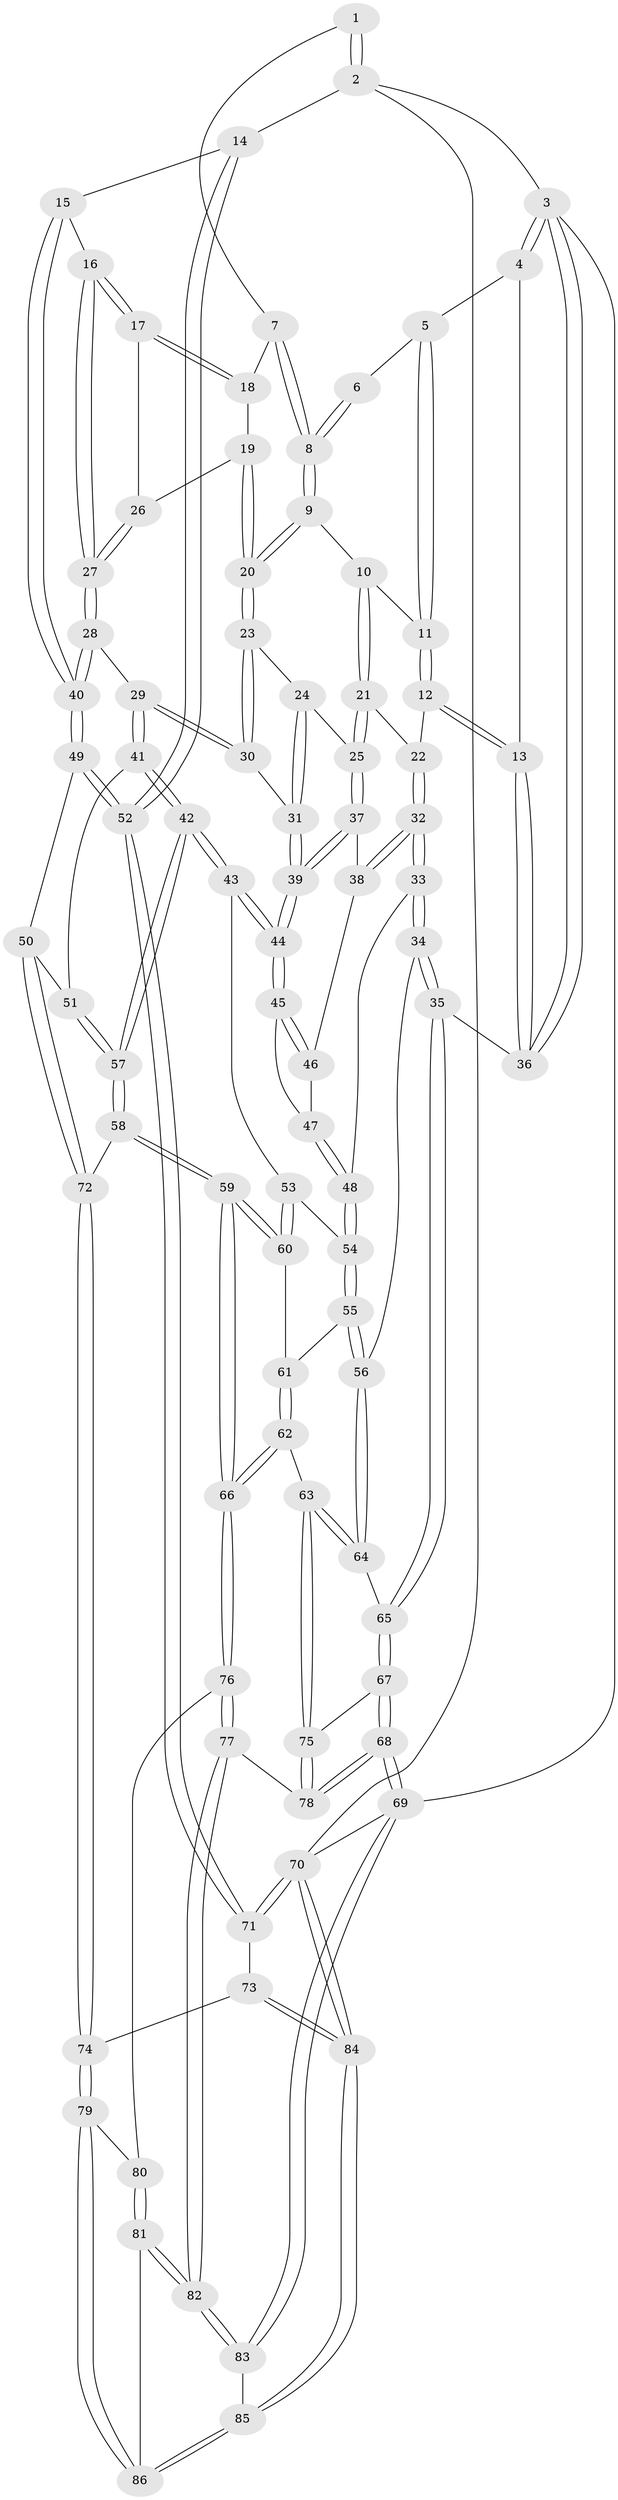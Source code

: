 // coarse degree distribution, {4: 0.5490196078431373, 6: 0.09803921568627451, 3: 0.11764705882352941, 5: 0.23529411764705882}
// Generated by graph-tools (version 1.1) at 2025/42/03/06/25 10:42:26]
// undirected, 86 vertices, 212 edges
graph export_dot {
graph [start="1"]
  node [color=gray90,style=filled];
  1 [pos="+0.7880066647838169+0"];
  2 [pos="+1+0"];
  3 [pos="+0+0"];
  4 [pos="+0.26766634679042495+0"];
  5 [pos="+0.35385413894935147+0"];
  6 [pos="+0.5605867786181109+0"];
  7 [pos="+0.7827314541132445+0"];
  8 [pos="+0.5820576037340205+0.0845385232166902"];
  9 [pos="+0.5818416612292348+0.08780129605141905"];
  10 [pos="+0.4701022584640349+0.10523088667217069"];
  11 [pos="+0.4235363390570909+0.08826207979657892"];
  12 [pos="+0.3108574099903136+0.17242372045921198"];
  13 [pos="+0.1826974967913061+0.13956346980183693"];
  14 [pos="+1+0.04739166513498894"];
  15 [pos="+1+0.08743680945743373"];
  16 [pos="+0.9506264222120139+0.1300724311468152"];
  17 [pos="+0.9123444470668952+0.1143675614097953"];
  18 [pos="+0.7892396404474216+0.02469364957866767"];
  19 [pos="+0.7225168408533728+0.11822421801120848"];
  20 [pos="+0.6299088122039382+0.1434928659509244"];
  21 [pos="+0.47480724992590106+0.1913126569967063"];
  22 [pos="+0.3221943463468025+0.18900377944018776"];
  23 [pos="+0.6251217484315831+0.1737603329824385"];
  24 [pos="+0.5315947388695065+0.22809861684351299"];
  25 [pos="+0.48749004760570724+0.23938008133932412"];
  26 [pos="+0.7744857282380162+0.17423779888809313"];
  27 [pos="+0.820655119660285+0.30545927314049526"];
  28 [pos="+0.819682176024692+0.31022961173049884"];
  29 [pos="+0.7286376310826698+0.33363173411929853"];
  30 [pos="+0.6657194919600044+0.2903630458483379"];
  31 [pos="+0.5809684447332909+0.3264568679256619"];
  32 [pos="+0.385605773317288+0.29927667476414355"];
  33 [pos="+0.33330133082601526+0.3701830643511416"];
  34 [pos="+0.11389919196141392+0.3709349969680539"];
  35 [pos="+0+0.3225829176926334"];
  36 [pos="+0+0.3137320573672728"];
  37 [pos="+0.4631934485677465+0.2720418280312129"];
  38 [pos="+0.40193579991265543+0.2997267987049018"];
  39 [pos="+0.5615833351624526+0.3409897385330964"];
  40 [pos="+0.8759482253852333+0.3570972124170054"];
  41 [pos="+0.7233282428529749+0.34805343598774346"];
  42 [pos="+0.5601157252962163+0.474915878331393"];
  43 [pos="+0.549756778320781+0.4687296573346854"];
  44 [pos="+0.5358052007940969+0.4286570701503319"];
  45 [pos="+0.5308764218211459+0.42576035486213876"];
  46 [pos="+0.43540797311110296+0.33987745504748573"];
  47 [pos="+0.4362940933204133+0.4187209258106274"];
  48 [pos="+0.3598209783975023+0.4514779599485632"];
  49 [pos="+0.970432911195495+0.49343927119781766"];
  50 [pos="+0.9449762650713048+0.5065860703143773"];
  51 [pos="+0.7295236866991583+0.4804225819297038"];
  52 [pos="+1+0.5358272530293213"];
  53 [pos="+0.5118385553823132+0.48524048872724657"];
  54 [pos="+0.36281594510497117+0.48723137343714934"];
  55 [pos="+0.35252269981349516+0.5077070155324747"];
  56 [pos="+0.29531333310383523+0.5331510936024146"];
  57 [pos="+0.6430810020496504+0.5890713518681284"];
  58 [pos="+0.6513901864371135+0.6523198204138206"];
  59 [pos="+0.4943048733177305+0.7297283087547145"];
  60 [pos="+0.45444809918187357+0.5808782934619531"];
  61 [pos="+0.36651617716539603+0.528573767679042"];
  62 [pos="+0.39209593075825905+0.7093517443619257"];
  63 [pos="+0.2370835304732072+0.703525115106761"];
  64 [pos="+0.22893496151999929+0.6435015652657239"];
  65 [pos="+0+0.3659523690916445"];
  66 [pos="+0.4833205703162974+0.7400330050687195"];
  67 [pos="+0+0.5900728648974815"];
  68 [pos="+0+1"];
  69 [pos="+0+1"];
  70 [pos="+1+1"];
  71 [pos="+1+0.8657136762179661"];
  72 [pos="+0.7395690973848212+0.6981664065283952"];
  73 [pos="+0.8475860571153392+0.8084030154327766"];
  74 [pos="+0.7863825470347086+0.7860257914366817"];
  75 [pos="+0.21425430804214832+0.7327888681269082"];
  76 [pos="+0.48166141177044325+0.7833446791222677"];
  77 [pos="+0.2754251897035509+0.8717623562785188"];
  78 [pos="+0.2095294117251225+0.7489953455151793"];
  79 [pos="+0.723621393285409+0.8753332786737644"];
  80 [pos="+0.4864196722738902+0.8108365730536585"];
  81 [pos="+0.48620751867770484+0.8622972705578072"];
  82 [pos="+0.30510800912175456+1"];
  83 [pos="+0.2811828423658421+1"];
  84 [pos="+0.8207016570248531+1"];
  85 [pos="+0.691680103573242+1"];
  86 [pos="+0.6695211307535957+1"];
  1 -- 2;
  1 -- 2;
  1 -- 7;
  2 -- 3;
  2 -- 14;
  2 -- 70;
  3 -- 4;
  3 -- 4;
  3 -- 36;
  3 -- 36;
  3 -- 69;
  4 -- 5;
  4 -- 13;
  5 -- 6;
  5 -- 11;
  5 -- 11;
  6 -- 8;
  6 -- 8;
  7 -- 8;
  7 -- 8;
  7 -- 18;
  8 -- 9;
  8 -- 9;
  9 -- 10;
  9 -- 20;
  9 -- 20;
  10 -- 11;
  10 -- 21;
  10 -- 21;
  11 -- 12;
  11 -- 12;
  12 -- 13;
  12 -- 13;
  12 -- 22;
  13 -- 36;
  13 -- 36;
  14 -- 15;
  14 -- 52;
  14 -- 52;
  15 -- 16;
  15 -- 40;
  15 -- 40;
  16 -- 17;
  16 -- 17;
  16 -- 27;
  16 -- 27;
  17 -- 18;
  17 -- 18;
  17 -- 26;
  18 -- 19;
  19 -- 20;
  19 -- 20;
  19 -- 26;
  20 -- 23;
  20 -- 23;
  21 -- 22;
  21 -- 25;
  21 -- 25;
  22 -- 32;
  22 -- 32;
  23 -- 24;
  23 -- 30;
  23 -- 30;
  24 -- 25;
  24 -- 31;
  24 -- 31;
  25 -- 37;
  25 -- 37;
  26 -- 27;
  26 -- 27;
  27 -- 28;
  27 -- 28;
  28 -- 29;
  28 -- 40;
  28 -- 40;
  29 -- 30;
  29 -- 30;
  29 -- 41;
  29 -- 41;
  30 -- 31;
  31 -- 39;
  31 -- 39;
  32 -- 33;
  32 -- 33;
  32 -- 38;
  32 -- 38;
  33 -- 34;
  33 -- 34;
  33 -- 48;
  34 -- 35;
  34 -- 35;
  34 -- 56;
  35 -- 36;
  35 -- 65;
  35 -- 65;
  37 -- 38;
  37 -- 39;
  37 -- 39;
  38 -- 46;
  39 -- 44;
  39 -- 44;
  40 -- 49;
  40 -- 49;
  41 -- 42;
  41 -- 42;
  41 -- 51;
  42 -- 43;
  42 -- 43;
  42 -- 57;
  42 -- 57;
  43 -- 44;
  43 -- 44;
  43 -- 53;
  44 -- 45;
  44 -- 45;
  45 -- 46;
  45 -- 46;
  45 -- 47;
  46 -- 47;
  47 -- 48;
  47 -- 48;
  48 -- 54;
  48 -- 54;
  49 -- 50;
  49 -- 52;
  49 -- 52;
  50 -- 51;
  50 -- 72;
  50 -- 72;
  51 -- 57;
  51 -- 57;
  52 -- 71;
  52 -- 71;
  53 -- 54;
  53 -- 60;
  53 -- 60;
  54 -- 55;
  54 -- 55;
  55 -- 56;
  55 -- 56;
  55 -- 61;
  56 -- 64;
  56 -- 64;
  57 -- 58;
  57 -- 58;
  58 -- 59;
  58 -- 59;
  58 -- 72;
  59 -- 60;
  59 -- 60;
  59 -- 66;
  59 -- 66;
  60 -- 61;
  61 -- 62;
  61 -- 62;
  62 -- 63;
  62 -- 66;
  62 -- 66;
  63 -- 64;
  63 -- 64;
  63 -- 75;
  63 -- 75;
  64 -- 65;
  65 -- 67;
  65 -- 67;
  66 -- 76;
  66 -- 76;
  67 -- 68;
  67 -- 68;
  67 -- 75;
  68 -- 69;
  68 -- 69;
  68 -- 78;
  68 -- 78;
  69 -- 83;
  69 -- 83;
  69 -- 70;
  70 -- 71;
  70 -- 71;
  70 -- 84;
  70 -- 84;
  71 -- 73;
  72 -- 74;
  72 -- 74;
  73 -- 74;
  73 -- 84;
  73 -- 84;
  74 -- 79;
  74 -- 79;
  75 -- 78;
  75 -- 78;
  76 -- 77;
  76 -- 77;
  76 -- 80;
  77 -- 78;
  77 -- 82;
  77 -- 82;
  79 -- 80;
  79 -- 86;
  79 -- 86;
  80 -- 81;
  80 -- 81;
  81 -- 82;
  81 -- 82;
  81 -- 86;
  82 -- 83;
  82 -- 83;
  83 -- 85;
  84 -- 85;
  84 -- 85;
  85 -- 86;
  85 -- 86;
}
